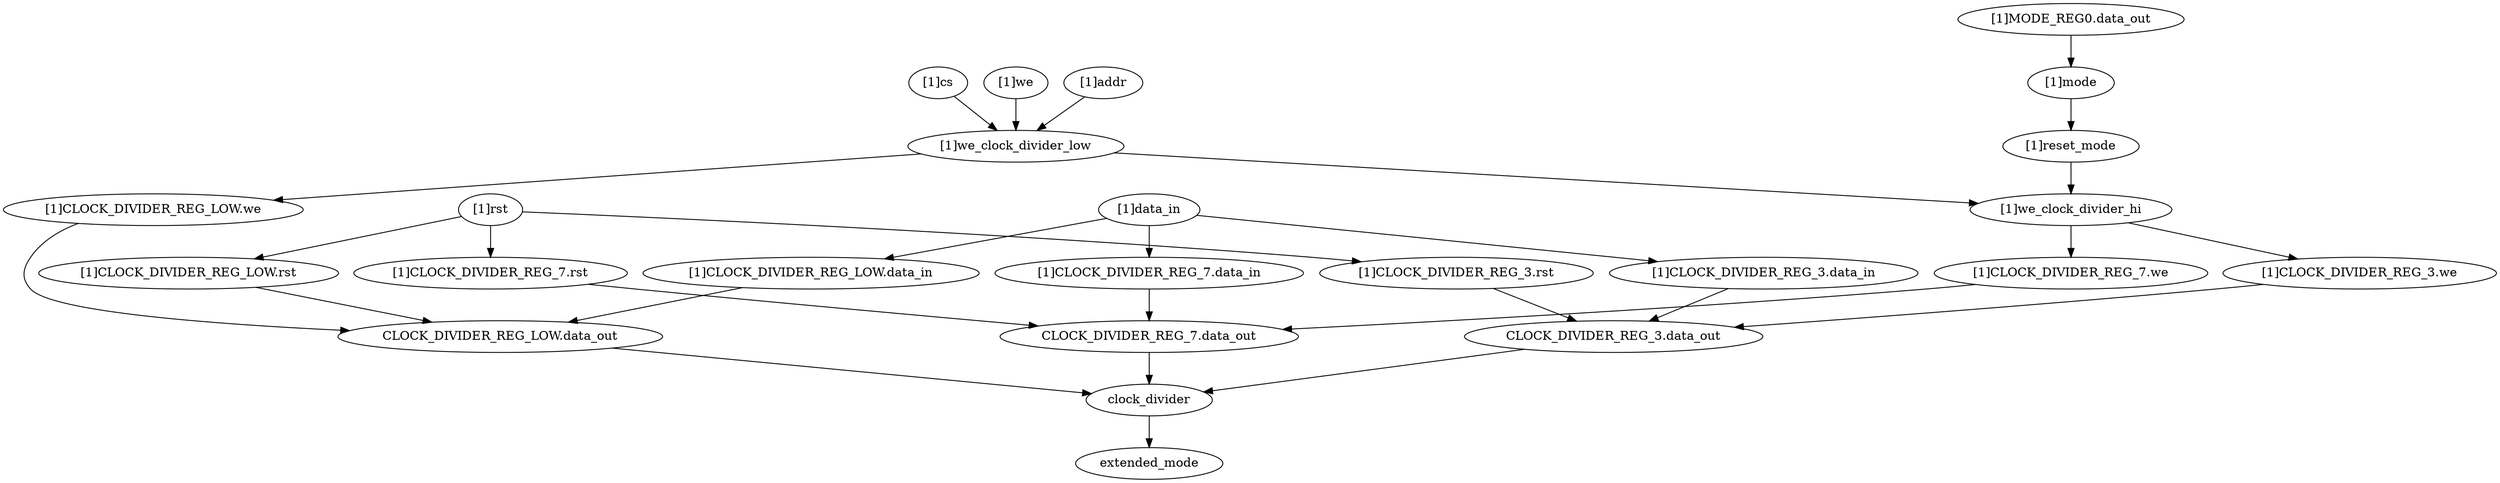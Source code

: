 strict digraph "" {
	"[1]rst"	 [complexity=3,
		importance=0.0394857578136,
		rank=0.0131619192712];
	"[1]CLOCK_DIVIDER_REG_LOW.rst"	 [complexity=3,
		importance=0.0374296421737,
		rank=0.0124765473912];
	"[1]rst" -> "[1]CLOCK_DIVIDER_REG_LOW.rst";
	"[1]CLOCK_DIVIDER_REG_7.rst"	 [complexity=3,
		importance=0.0375433207607,
		rank=0.0125144402536];
	"[1]rst" -> "[1]CLOCK_DIVIDER_REG_7.rst";
	"[1]CLOCK_DIVIDER_REG_3.rst"	 [complexity=3,
		importance=0.0375433207607,
		rank=0.0125144402536];
	"[1]rst" -> "[1]CLOCK_DIVIDER_REG_3.rst";
	"[1]cs"	 [complexity=10,
		importance=0.0267831038137,
		rank=0.00267831038137];
	"[1]we_clock_divider_low"	 [complexity=6,
		importance=0.0248406667607,
		rank=0.00414011112678];
	"[1]cs" -> "[1]we_clock_divider_low";
	"[1]CLOCK_DIVIDER_REG_3.we"	 [complexity=3,
		importance=0.0203521819372,
		rank=0.00678406064573];
	"CLOCK_DIVIDER_REG_3.data_out"	 [complexity=2,
		importance=0.0177920711595,
		rank=0.00889603557975];
	"[1]CLOCK_DIVIDER_REG_3.we" -> "CLOCK_DIVIDER_REG_3.data_out";
	"[1]CLOCK_DIVIDER_REG_LOW.we"	 [complexity=3,
		importance=0.0201818603036,
		rank=0.00672728676786];
	"CLOCK_DIVIDER_REG_LOW.data_out"	 [complexity=2,
		importance=0.017735231866,
		rank=0.00886761593301];
	"[1]CLOCK_DIVIDER_REG_LOW.we" -> "CLOCK_DIVIDER_REG_LOW.data_out";
	"[1]CLOCK_DIVIDER_REG_LOW.rst" -> "CLOCK_DIVIDER_REG_LOW.data_out";
	"[1]we_clock_divider_hi"	 [complexity=3,
		importance=0.0228234470043,
		rank=0.00760781566811];
	"[1]we_clock_divider_hi" -> "[1]CLOCK_DIVIDER_REG_3.we";
	"[1]CLOCK_DIVIDER_REG_7.we"	 [complexity=3,
		importance=0.0203521819372,
		rank=0.00678406064573];
	"[1]we_clock_divider_hi" -> "[1]CLOCK_DIVIDER_REG_7.we";
	"[1]reset_mode"	 [complexity=6,
		importance=0.0256320930231,
		rank=0.00427201550386];
	"[1]reset_mode" -> "[1]we_clock_divider_hi";
	clock_divider	 [complexity=2,
		importance=0.0126055037512,
		rank=0.0063027518756];
	extended_mode	 [complexity=0,
		importance=0.00291242650257,
		rank=0.0];
	clock_divider -> extended_mode;
	"[1]mode"	 [complexity=8,
		importance=0.0308254793328,
		rank=0.0038531849166];
	"[1]mode" -> "[1]reset_mode";
	"[1]data_in"	 [complexity=4,
		importance=0.0217046881382,
		rank=0.00542617203454];
	"[1]CLOCK_DIVIDER_REG_3.data_in"	 [complexity=4,
		importance=0.0197622510852,
		rank=0.00494056277131];
	"[1]data_in" -> "[1]CLOCK_DIVIDER_REG_3.data_in";
	"[1]CLOCK_DIVIDER_REG_7.data_in"	 [complexity=4,
		importance=0.0197622510852,
		rank=0.00494056277131];
	"[1]data_in" -> "[1]CLOCK_DIVIDER_REG_7.data_in";
	"[1]CLOCK_DIVIDER_REG_LOW.data_in"	 [complexity=4,
		importance=0.0197054117917,
		rank=0.00492635294794];
	"[1]data_in" -> "[1]CLOCK_DIVIDER_REG_LOW.data_in";
	"[1]we"	 [complexity=10,
		importance=0.0267831038137,
		rank=0.00267831038137];
	"[1]we" -> "[1]we_clock_divider_low";
	"[1]CLOCK_DIVIDER_REG_3.data_in" -> "CLOCK_DIVIDER_REG_3.data_out";
	"CLOCK_DIVIDER_REG_7.data_out"	 [complexity=2,
		importance=0.0177920711595,
		rank=0.00889603557975];
	"[1]CLOCK_DIVIDER_REG_7.rst" -> "CLOCK_DIVIDER_REG_7.data_out";
	"[1]CLOCK_DIVIDER_REG_7.data_in" -> "CLOCK_DIVIDER_REG_7.data_out";
	"CLOCK_DIVIDER_REG_LOW.data_out" -> clock_divider;
	"[1]we_clock_divider_low" -> "[1]CLOCK_DIVIDER_REG_LOW.we";
	"[1]we_clock_divider_low" -> "[1]we_clock_divider_hi";
	"[1]MODE_REG0.data_out"	 [complexity=8,
		importance=0.0373275721551,
		rank=0.00466594651939];
	"[1]MODE_REG0.data_out" -> "[1]mode";
	"CLOCK_DIVIDER_REG_7.data_out" -> clock_divider;
	"[1]CLOCK_DIVIDER_REG_3.rst" -> "CLOCK_DIVIDER_REG_3.data_out";
	"CLOCK_DIVIDER_REG_3.data_out" -> clock_divider;
	"[1]CLOCK_DIVIDER_REG_LOW.data_in" -> "CLOCK_DIVIDER_REG_LOW.data_out";
	"[1]CLOCK_DIVIDER_REG_7.we" -> "CLOCK_DIVIDER_REG_7.data_out";
	"[1]addr"	 [complexity=10,
		importance=0.0267831038137,
		rank=0.00267831038137];
	"[1]addr" -> "[1]we_clock_divider_low";
}
